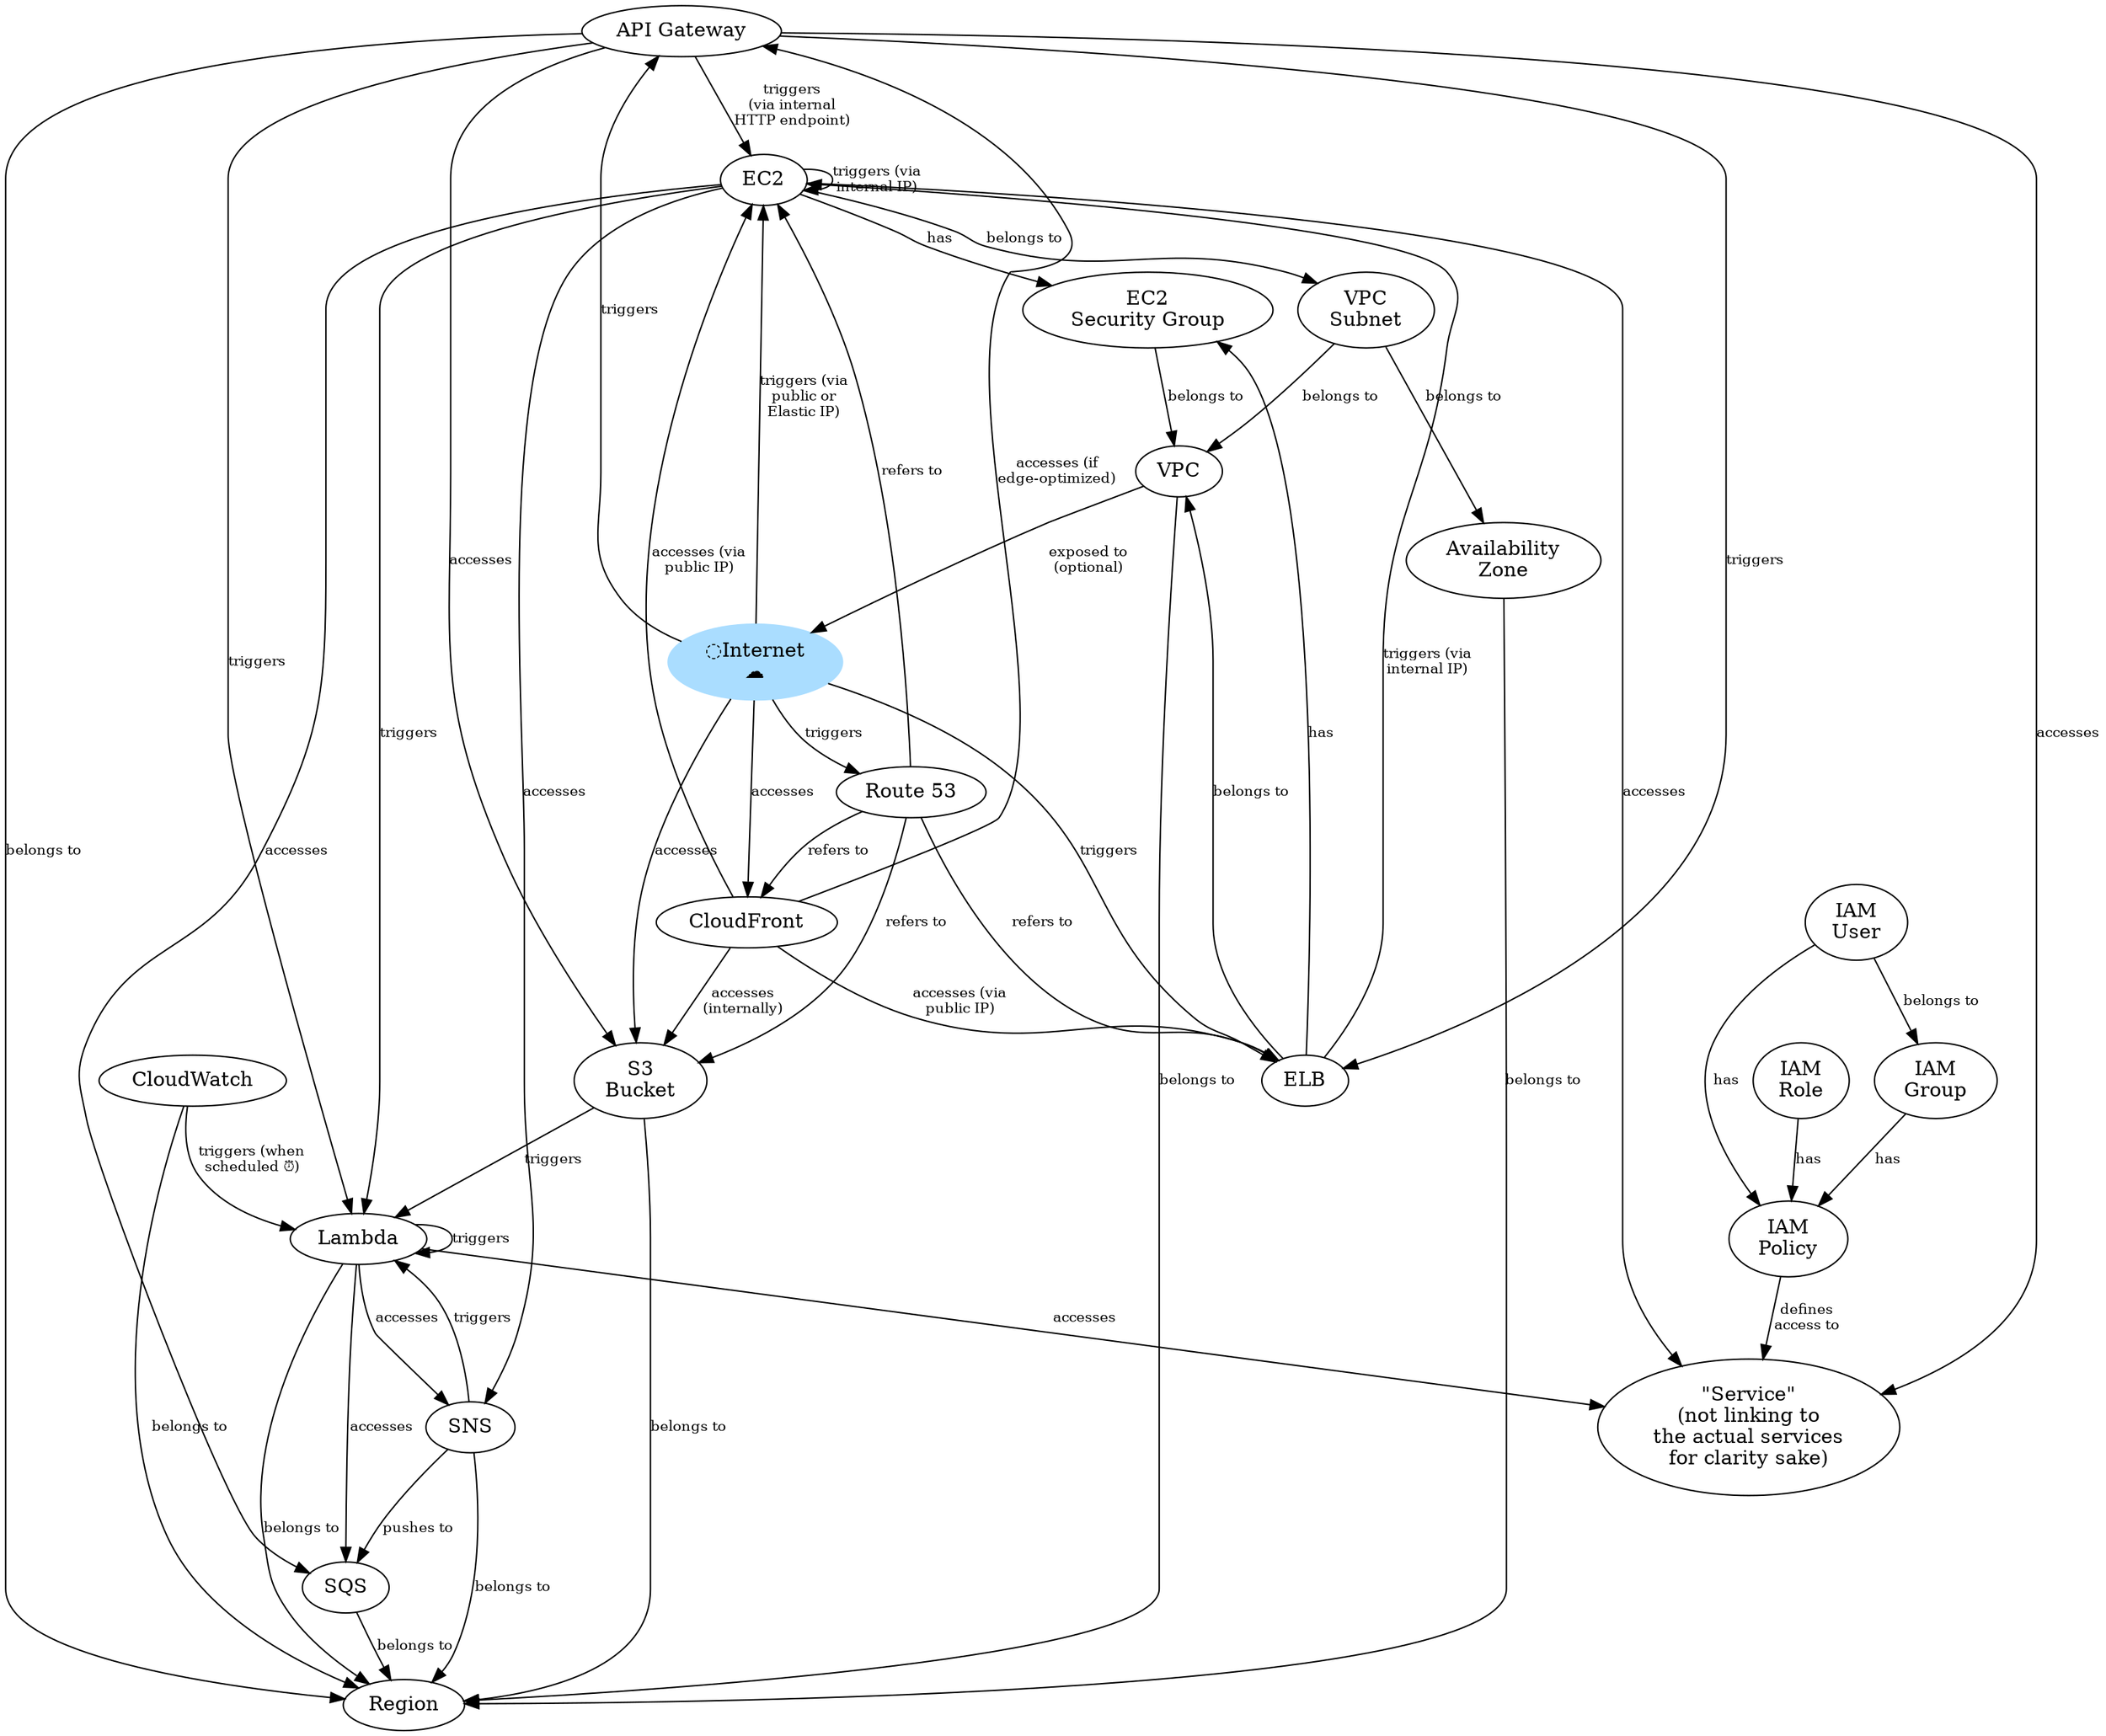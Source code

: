 digraph {
  edge [fontsize=10]
  
  api_gateway [label="API Gateway"]
  api_gateway -> ec2 [label="triggers\n(via internal\nHTTP endpoint)"]
  api_gateway -> elb [label="triggers"]
  api_gateway -> lambda [label="triggers"]
  api_gateway -> region [label="belongs to"]
  api_gateway -> s3 [label="accesses"]
  api_gateway -> service [label="accesses"]

  availability_zone [label="Availability\nZone"]
  availability_zone -> region [label="belongs to"]

  cloudfront [label="CloudFront"]
  cloudfront -> api_gateway [label="accesses (if\nedge-optimized)"]
  cloudfront -> ec2 [label="accesses (via\npublic IP)"]
  cloudfront -> elb [label="accesses (via\npublic IP)"]
  cloudfront -> s3 [label="accesses\n(internally)"]

  cloudwatch [label="CloudWatch"]
  cloudwatch -> lambda [label="triggers (when\nscheduled ⏰)"]
  cloudwatch -> region [label="belongs to"]

  ec2 [label="EC2"]
  ec2 -> ec2 [label="triggers (via\ninternal IP)"]
  ec2 -> ec2_security_group [label="has"]
  ec2 -> lambda [label="triggers"]
  ec2 -> service [label="accesses"]
  ec2 -> sns [label="accesses"]
  ec2 -> sqs [label="accesses"]
  ec2 -> vpc_subnet [label="belongs to"]

  ec2_security_group [label="EC2\nSecurity Group"]
  ec2_security_group -> vpc [label="belongs to"]

  elb [label="ELB"]
  elb -> ec2 [label="triggers (via\ninternal IP)"]
  elb -> ec2_security_group [label="has"]
  elb -> vpc [label="belongs to"]

  iam_group [label="IAM\nGroup"]
  iam_group -> iam_policy [label="has"]

  iam_policy [label="IAM\nPolicy"]
  iam_policy -> service [label="defines\naccess to"]

  iam_role [label="IAM\nRole"]
  iam_role -> iam_policy [label="has"]

  iam_user [label="IAM\nUser"]
  iam_user -> iam_group [label="belongs to"]
  iam_user -> iam_policy [label="has"]

  internet [label="️️Internet\n☁️", color="#aaddff", style="filled"]
  internet -> api_gateway [label="triggers"]
  internet -> cloudfront [label="accesses"]
  internet -> ec2 [label="triggers (via\npublic or\nElastic IP)"]
  internet -> elb [label="triggers"]
  internet -> route53 [label="triggers"]
  internet -> s3 [label="accesses"]

  lambda [label="Lambda"]
  lambda -> lambda [label="triggers"]
  lambda -> region [label="belongs to"]
  lambda -> service [label="accesses"]
  lambda -> sns [label="accesses"]
  lambda -> sqs [label="accesses"]

  region [label="Region"]

  route53 [label="Route 53"]
  route53 -> cloudfront [label="refers to"]
  route53 -> ec2 [label="refers to"]
  route53 -> elb [label="refers to"]
  route53 -> s3 [label="refers to"]

  s3 [label="S3\nBucket"]
  s3 -> lambda [label="triggers"]
  s3 -> region [label="belongs to"]

  service [label="\"Service\"\n(not linking to\nthe actual services\nfor clarity sake)"]

  sns [label="SNS"]
  sns -> lambda [label="triggers"]
  sns -> region [label="belongs to"]
  sns -> sqs [label="pushes to"]

  sqs [label="SQS"]
  sqs -> region [label="belongs to"]

  vpc [label="VPC"]
  vpc -> internet [label="exposed to\n(optional)"]
  vpc -> region [label="belongs to"]

  vpc_subnet [label="VPC\nSubnet"]
  vpc_subnet -> availability_zone [label="belongs to"]
  vpc_subnet -> vpc [label="belongs to"]
}